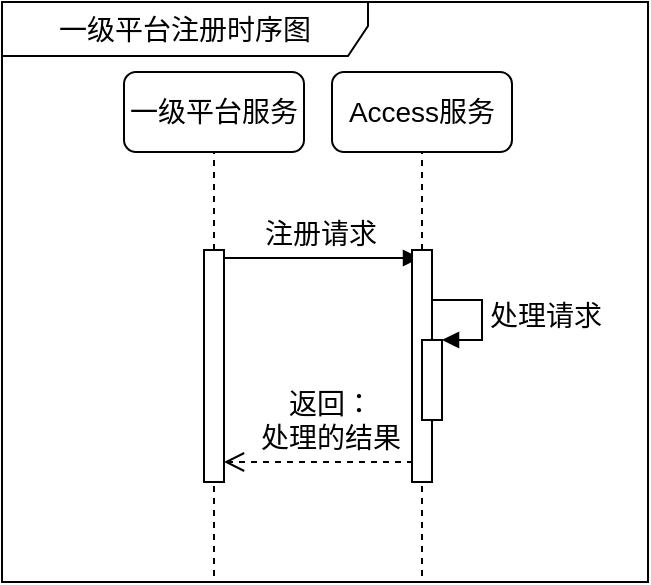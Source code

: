 <mxfile version="10.6.0" type="github"><diagram id="Nq_o8yzWOpiHp1co7Icl" name="ç¬¬ 1 é¡µ"><mxGraphModel dx="1007" dy="628" grid="1" gridSize="10" guides="1" tooltips="1" connect="1" arrows="1" fold="1" page="1" pageScale="1" pageWidth="850" pageHeight="1100" math="0" shadow="0"><root><mxCell id="0"/><mxCell id="1" parent="0"/><mxCell id="xPaLHOL1WlisoM8n0BUH-15" value="&lt;font style=&quot;font-size: 14px&quot;&gt;注册请求&lt;/font&gt;" style="html=1;verticalAlign=bottom;endArrow=block;labelBackgroundColor=none;fontFamily=Verdana;fontSize=14;elbow=vertical;fontColor=#000000;" parent="1" edge="1"><mxGeometry relative="1" as="geometry"><mxPoint x="176" y="301" as="sourcePoint"/><mxPoint x="276" y="301" as="targetPoint"/></mxGeometry></mxCell><mxCell id="xPaLHOL1WlisoM8n0BUH-29" value="&lt;font style=&quot;font-size: 14px&quot;&gt;一级平台注册时序图&lt;/font&gt;" style="shape=umlFrame;whiteSpace=wrap;html=1;width=183;height=27;" parent="1" vertex="1"><mxGeometry x="67" y="173" width="323" height="290" as="geometry"/></mxCell><mxCell id="xPaLHOL1WlisoM8n0BUH-2" value="Access服务" style="rounded=1;whiteSpace=wrap;html=1;fontSize=14;fontColor=#000000;" parent="1" vertex="1"><mxGeometry x="232" y="208" width="90" height="40" as="geometry"/></mxCell><mxCell id="xPaLHOL1WlisoM8n0BUH-3" value="" style="endArrow=none;dashed=1;html=1;fontSize=14;fontColor=#000000;" parent="1" source="xPaLHOL1WlisoM8n0BUH-13" edge="1"><mxGeometry width="50" height="50" relative="1" as="geometry"><mxPoint x="277" y="498" as="sourcePoint"/><mxPoint x="277" y="248" as="targetPoint"/></mxGeometry></mxCell><mxCell id="xPaLHOL1WlisoM8n0BUH-4" value="" style="endArrow=none;dashed=1;html=1;fontSize=14;fontColor=#000000;entryX=0.5;entryY=1;entryDx=0;entryDy=0;" parent="1" source="xPaLHOL1WlisoM8n0BUH-11" edge="1" target="xPaLHOL1WlisoM8n0BUH-9"><mxGeometry width="50" height="50" relative="1" as="geometry"><mxPoint x="173.5" y="496.5" as="sourcePoint"/><mxPoint x="173.5" y="272.5" as="targetPoint"/></mxGeometry></mxCell><mxCell id="xPaLHOL1WlisoM8n0BUH-9" value="一级平台服务" style="rounded=1;whiteSpace=wrap;html=1;fontSize=14;fontColor=#000000;" parent="1" vertex="1"><mxGeometry x="128" y="208" width="90" height="40" as="geometry"/></mxCell><mxCell id="xPaLHOL1WlisoM8n0BUH-11" value="" style="html=1;points=[];perimeter=orthogonalPerimeter;rounded=0;shadow=0;comic=0;labelBackgroundColor=none;strokeColor=#000000;strokeWidth=1;fillColor=#FFFFFF;fontFamily=Verdana;fontSize=14;fontColor=#000000;align=center;" parent="1" vertex="1"><mxGeometry x="168" y="297" width="10" height="116" as="geometry"/></mxCell><mxCell id="xPaLHOL1WlisoM8n0BUH-12" value="" style="endArrow=none;dashed=1;html=1;fontSize=14;fontColor=#000000;" parent="1" target="xPaLHOL1WlisoM8n0BUH-11" edge="1"><mxGeometry width="50" height="50" relative="1" as="geometry"><mxPoint x="173" y="460" as="sourcePoint"/><mxPoint x="173.5" y="272.5" as="targetPoint"/></mxGeometry></mxCell><mxCell id="xPaLHOL1WlisoM8n0BUH-13" value="" style="html=1;points=[];perimeter=orthogonalPerimeter;rounded=0;shadow=0;comic=0;labelBackgroundColor=none;strokeColor=#000000;strokeWidth=1;fillColor=#FFFFFF;fontFamily=Verdana;fontSize=14;fontColor=#000000;align=center;" parent="1" vertex="1"><mxGeometry x="272" y="297" width="10" height="116" as="geometry"/></mxCell><mxCell id="xPaLHOL1WlisoM8n0BUH-14" value="" style="endArrow=none;dashed=1;html=1;fontSize=14;fontColor=#000000;" parent="1" target="xPaLHOL1WlisoM8n0BUH-13" edge="1"><mxGeometry width="50" height="50" relative="1" as="geometry"><mxPoint x="277" y="460" as="sourcePoint"/><mxPoint x="277" y="248" as="targetPoint"/></mxGeometry></mxCell><mxCell id="xPaLHOL1WlisoM8n0BUH-28" value="返回：&lt;br&gt;处理的结果&lt;br&gt;" style="html=1;verticalAlign=bottom;endArrow=open;dashed=1;endSize=8;labelBackgroundColor=none;fontFamily=Verdana;fontSize=14;fontColor=#000000;" parent="1" edge="1"><mxGeometry x="-0.111" relative="1" as="geometry"><mxPoint x="178" y="403" as="targetPoint"/><mxPoint x="272.5" y="403" as="sourcePoint"/><mxPoint as="offset"/></mxGeometry></mxCell><mxCell id="-LViELrZoC9JiLsh_qoM-4" value="" style="html=1;points=[];perimeter=orthogonalPerimeter;fontSize=14;" vertex="1" parent="1"><mxGeometry x="277" y="342" width="10" height="40" as="geometry"/></mxCell><mxCell id="-LViELrZoC9JiLsh_qoM-5" value="处理请求" style="edgeStyle=orthogonalEdgeStyle;html=1;align=left;spacingLeft=2;endArrow=block;rounded=0;entryX=1;entryY=0;strokeWidth=1;fontSize=14;" edge="1" target="-LViELrZoC9JiLsh_qoM-4" parent="1"><mxGeometry relative="1" as="geometry"><mxPoint x="282" y="322" as="sourcePoint"/><Array as="points"><mxPoint x="307" y="322"/></Array></mxGeometry></mxCell></root></mxGraphModel></diagram></mxfile>
